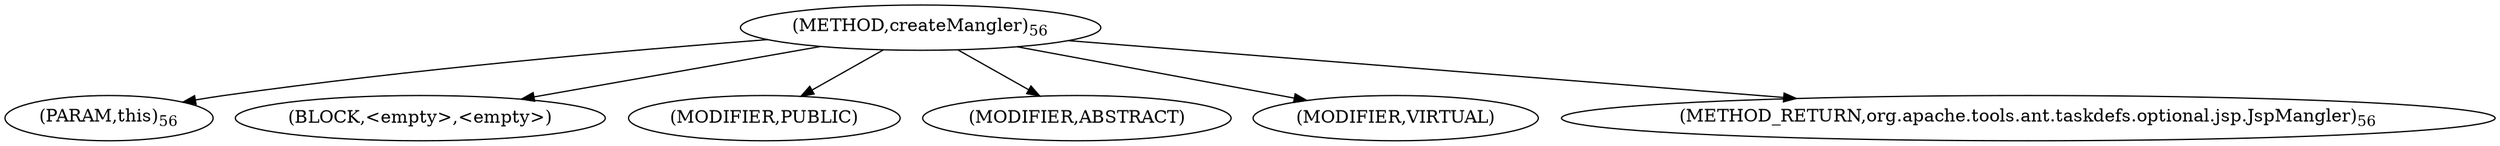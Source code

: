 digraph "createMangler" {  
"24" [label = <(METHOD,createMangler)<SUB>56</SUB>> ]
"25" [label = <(PARAM,this)<SUB>56</SUB>> ]
"26" [label = <(BLOCK,&lt;empty&gt;,&lt;empty&gt;)> ]
"27" [label = <(MODIFIER,PUBLIC)> ]
"28" [label = <(MODIFIER,ABSTRACT)> ]
"29" [label = <(MODIFIER,VIRTUAL)> ]
"30" [label = <(METHOD_RETURN,org.apache.tools.ant.taskdefs.optional.jsp.JspMangler)<SUB>56</SUB>> ]
  "24" -> "25" 
  "24" -> "26" 
  "24" -> "27" 
  "24" -> "28" 
  "24" -> "29" 
  "24" -> "30" 
}
